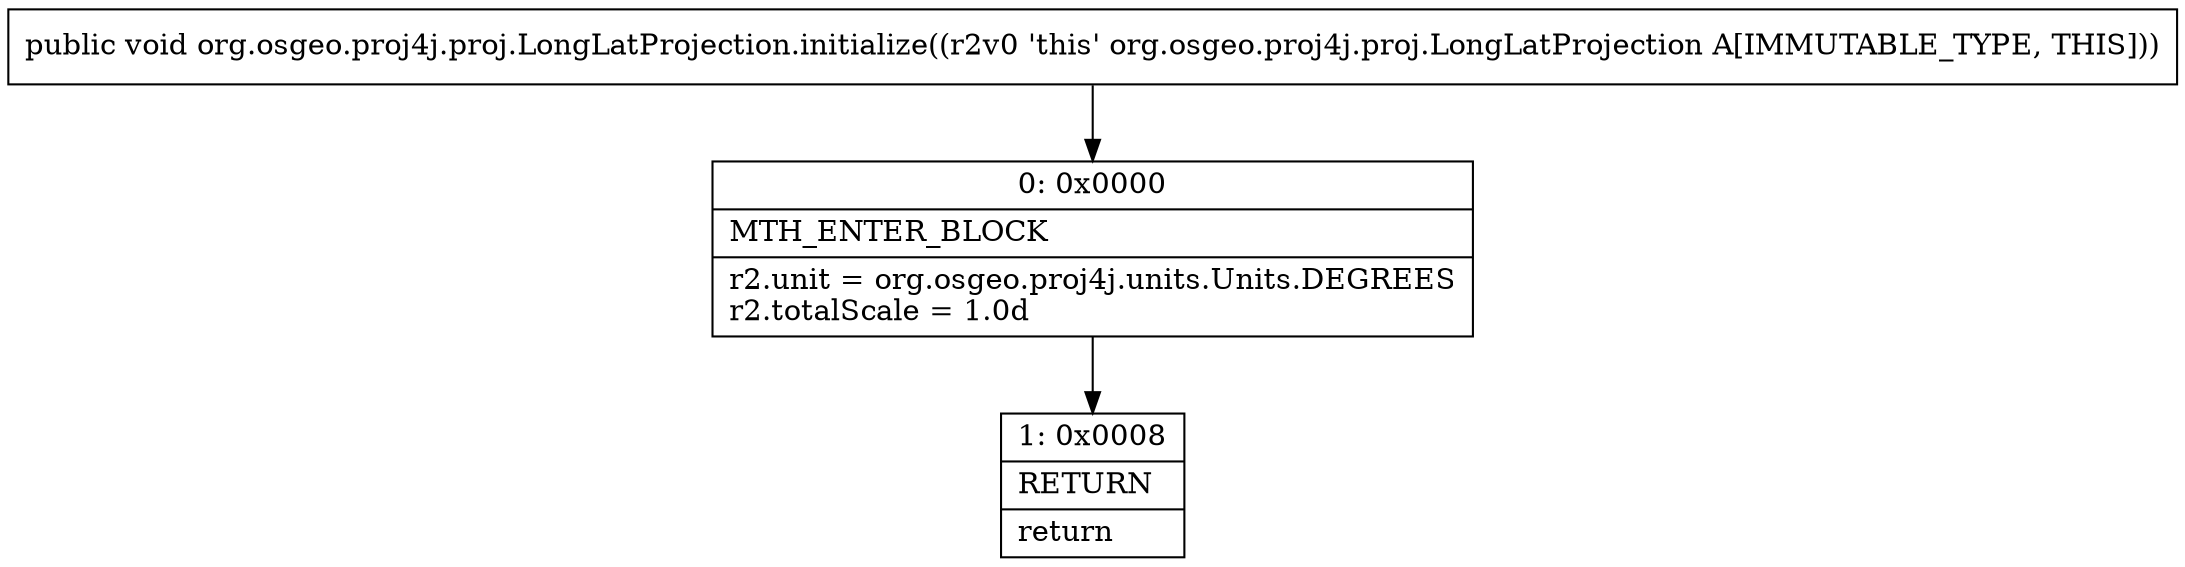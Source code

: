 digraph "CFG fororg.osgeo.proj4j.proj.LongLatProjection.initialize()V" {
Node_0 [shape=record,label="{0\:\ 0x0000|MTH_ENTER_BLOCK\l|r2.unit = org.osgeo.proj4j.units.Units.DEGREES\lr2.totalScale = 1.0d\l}"];
Node_1 [shape=record,label="{1\:\ 0x0008|RETURN\l|return\l}"];
MethodNode[shape=record,label="{public void org.osgeo.proj4j.proj.LongLatProjection.initialize((r2v0 'this' org.osgeo.proj4j.proj.LongLatProjection A[IMMUTABLE_TYPE, THIS])) }"];
MethodNode -> Node_0;
Node_0 -> Node_1;
}

